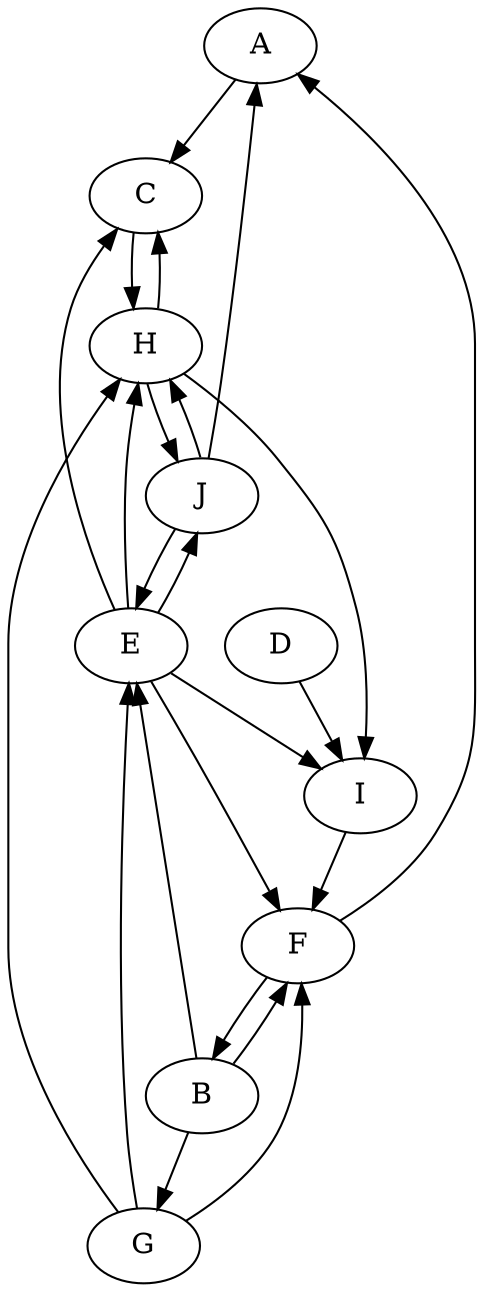 strict digraph {
A;
B;
C;
D;
E;
F;
G;
H;
I;
J;
A -> C [weight=1];
B -> E [weight=1];
B -> F [weight=1];
B -> G [weight=1];
C -> H [weight=1];
D -> I [weight=1];
E -> C [weight=1];
E -> F [weight=1];
E -> H [weight=1];
E -> I [weight=1];
E -> J [weight=1];
F -> A [weight=1];
F -> B [weight=1];
G -> E [weight=1];
G -> F [weight=1];
G -> H [weight=1];
H -> C [weight=1];
H -> I [weight=1];
H -> J [weight=1];
I -> F [weight=1];
J -> A [weight=1];
J -> E [weight=1];
J -> H [weight=1];
}
